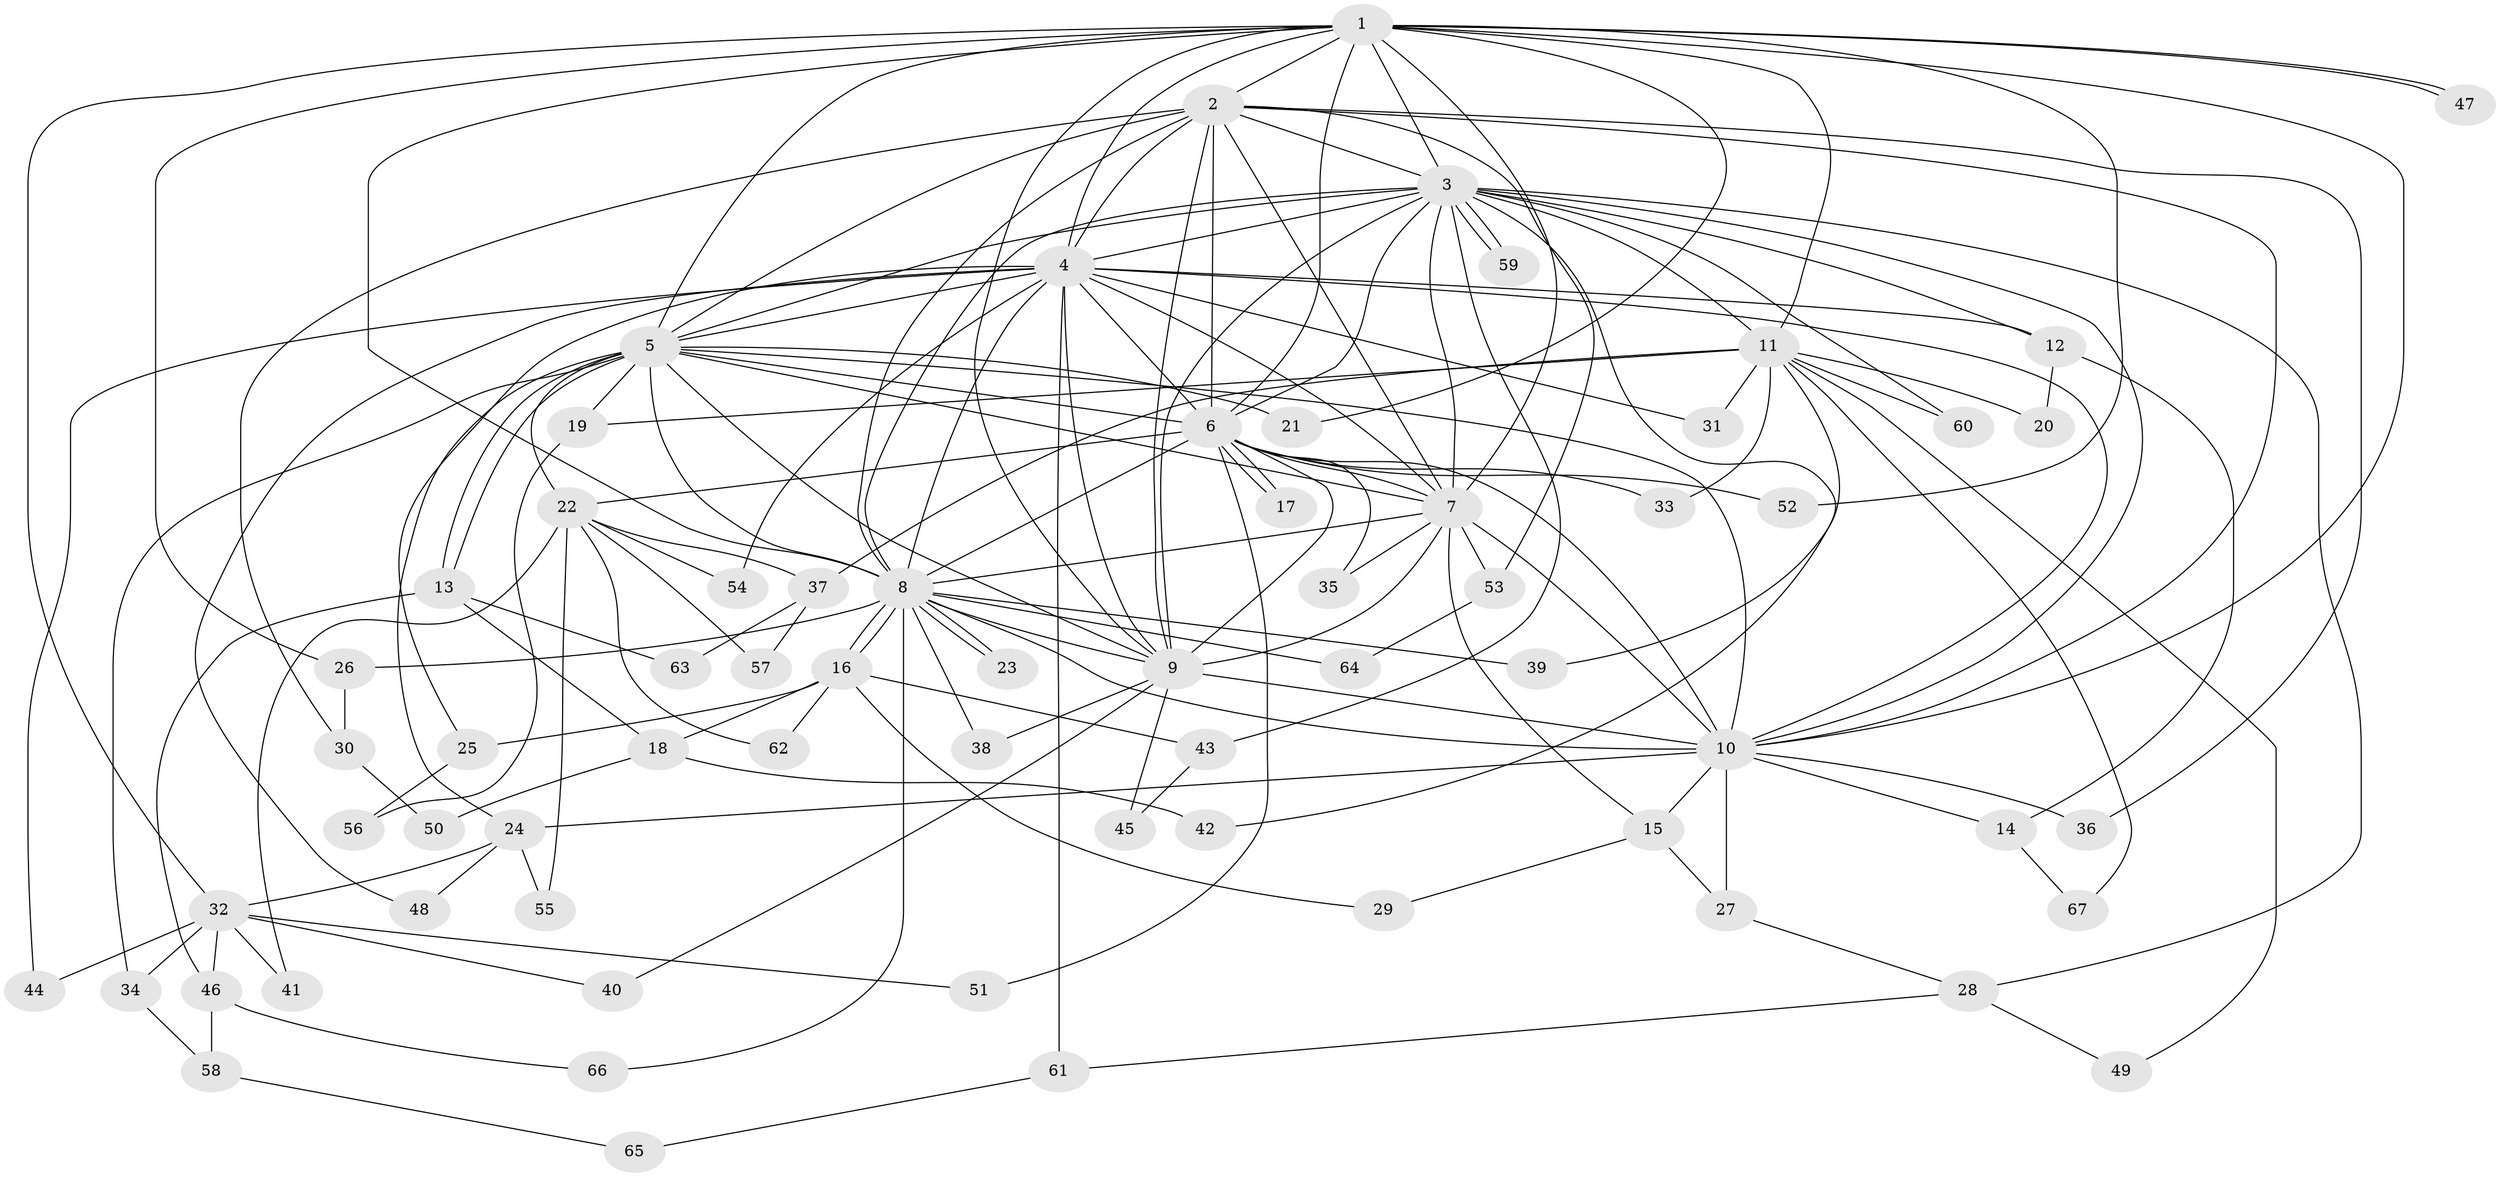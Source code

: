// coarse degree distribution, {17: 0.02127659574468085, 8: 0.0425531914893617, 12: 0.0425531914893617, 16: 0.02127659574468085, 18: 0.02127659574468085, 13: 0.0425531914893617, 4: 0.1276595744680851, 3: 0.14893617021276595, 7: 0.02127659574468085, 2: 0.44680851063829785, 1: 0.02127659574468085, 5: 0.0425531914893617}
// Generated by graph-tools (version 1.1) at 2025/23/03/03/25 07:23:42]
// undirected, 67 vertices, 159 edges
graph export_dot {
graph [start="1"]
  node [color=gray90,style=filled];
  1;
  2;
  3;
  4;
  5;
  6;
  7;
  8;
  9;
  10;
  11;
  12;
  13;
  14;
  15;
  16;
  17;
  18;
  19;
  20;
  21;
  22;
  23;
  24;
  25;
  26;
  27;
  28;
  29;
  30;
  31;
  32;
  33;
  34;
  35;
  36;
  37;
  38;
  39;
  40;
  41;
  42;
  43;
  44;
  45;
  46;
  47;
  48;
  49;
  50;
  51;
  52;
  53;
  54;
  55;
  56;
  57;
  58;
  59;
  60;
  61;
  62;
  63;
  64;
  65;
  66;
  67;
  1 -- 2;
  1 -- 3;
  1 -- 4;
  1 -- 5;
  1 -- 6;
  1 -- 7;
  1 -- 8;
  1 -- 9;
  1 -- 10;
  1 -- 11;
  1 -- 21;
  1 -- 26;
  1 -- 32;
  1 -- 47;
  1 -- 47;
  1 -- 52;
  2 -- 3;
  2 -- 4;
  2 -- 5;
  2 -- 6;
  2 -- 7;
  2 -- 8;
  2 -- 9;
  2 -- 10;
  2 -- 30;
  2 -- 36;
  2 -- 53;
  3 -- 4;
  3 -- 5;
  3 -- 6;
  3 -- 7;
  3 -- 8;
  3 -- 9;
  3 -- 10;
  3 -- 11;
  3 -- 12;
  3 -- 28;
  3 -- 42;
  3 -- 43;
  3 -- 59;
  3 -- 59;
  3 -- 60;
  4 -- 5;
  4 -- 6;
  4 -- 7;
  4 -- 8;
  4 -- 9;
  4 -- 10;
  4 -- 12;
  4 -- 25;
  4 -- 31;
  4 -- 44;
  4 -- 48;
  4 -- 54;
  4 -- 61;
  5 -- 6;
  5 -- 7;
  5 -- 8;
  5 -- 9;
  5 -- 10;
  5 -- 13;
  5 -- 13;
  5 -- 19;
  5 -- 21;
  5 -- 22;
  5 -- 24;
  5 -- 34;
  6 -- 7;
  6 -- 8;
  6 -- 9;
  6 -- 10;
  6 -- 17;
  6 -- 17;
  6 -- 22;
  6 -- 33;
  6 -- 35;
  6 -- 51;
  6 -- 52;
  7 -- 8;
  7 -- 9;
  7 -- 10;
  7 -- 15;
  7 -- 35;
  7 -- 53;
  8 -- 9;
  8 -- 10;
  8 -- 16;
  8 -- 16;
  8 -- 23;
  8 -- 23;
  8 -- 26;
  8 -- 38;
  8 -- 39;
  8 -- 64;
  8 -- 66;
  9 -- 10;
  9 -- 38;
  9 -- 40;
  9 -- 45;
  10 -- 14;
  10 -- 15;
  10 -- 24;
  10 -- 27;
  10 -- 36;
  11 -- 19;
  11 -- 20;
  11 -- 31;
  11 -- 33;
  11 -- 37;
  11 -- 39;
  11 -- 49;
  11 -- 60;
  11 -- 67;
  12 -- 14;
  12 -- 20;
  13 -- 18;
  13 -- 46;
  13 -- 63;
  14 -- 67;
  15 -- 27;
  15 -- 29;
  16 -- 18;
  16 -- 25;
  16 -- 29;
  16 -- 43;
  16 -- 62;
  18 -- 42;
  18 -- 50;
  19 -- 56;
  22 -- 37;
  22 -- 41;
  22 -- 54;
  22 -- 55;
  22 -- 57;
  22 -- 62;
  24 -- 32;
  24 -- 48;
  24 -- 55;
  25 -- 56;
  26 -- 30;
  27 -- 28;
  28 -- 49;
  28 -- 61;
  30 -- 50;
  32 -- 34;
  32 -- 40;
  32 -- 41;
  32 -- 44;
  32 -- 46;
  32 -- 51;
  34 -- 58;
  37 -- 57;
  37 -- 63;
  43 -- 45;
  46 -- 58;
  46 -- 66;
  53 -- 64;
  58 -- 65;
  61 -- 65;
}
